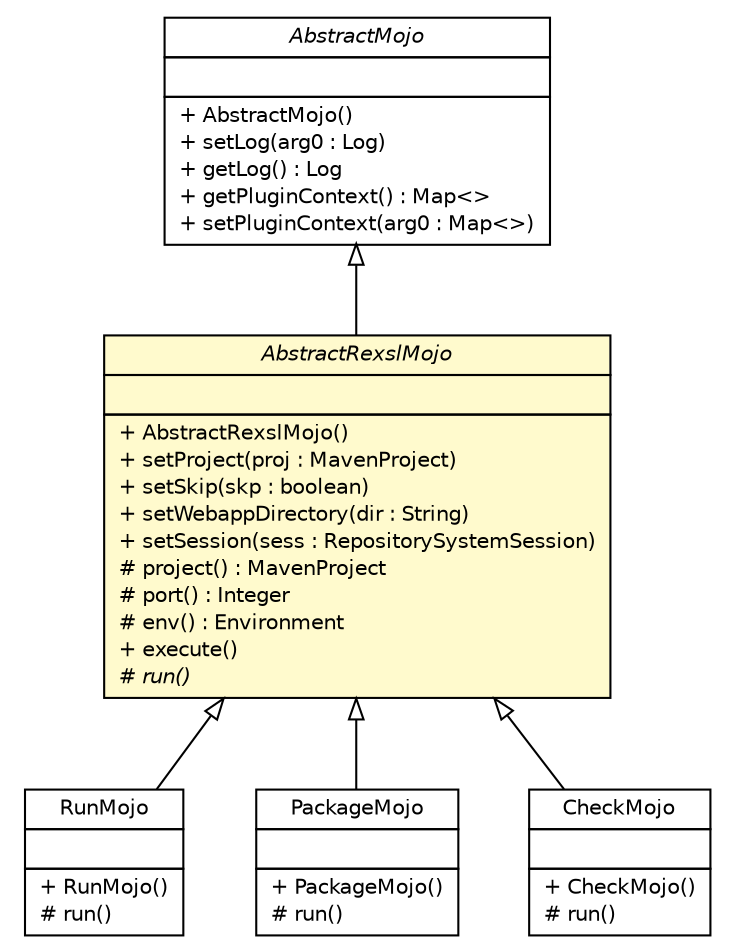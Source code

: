 #!/usr/local/bin/dot
#
# Class diagram 
# Generated by UMLGraph version 5.1 (http://www.umlgraph.org/)
#

digraph G {
	edge [fontname="Helvetica",fontsize=10,labelfontname="Helvetica",labelfontsize=10];
	node [fontname="Helvetica",fontsize=10,shape=plaintext];
	nodesep=0.25;
	ranksep=0.5;
	// com.rexsl.maven.RunMojo
	c217 [label=<<table title="com.rexsl.maven.RunMojo" border="0" cellborder="1" cellspacing="0" cellpadding="2" port="p" href="./RunMojo.html">
		<tr><td><table border="0" cellspacing="0" cellpadding="1">
<tr><td align="center" balign="center"> RunMojo </td></tr>
		</table></td></tr>
		<tr><td><table border="0" cellspacing="0" cellpadding="1">
<tr><td align="left" balign="left">  </td></tr>
		</table></td></tr>
		<tr><td><table border="0" cellspacing="0" cellpadding="1">
<tr><td align="left" balign="left"> + RunMojo() </td></tr>
<tr><td align="left" balign="left"> # run() </td></tr>
		</table></td></tr>
		</table>>, fontname="Helvetica", fontcolor="black", fontsize=10.0];
	// com.rexsl.maven.AbstractRexslMojo
	c218 [label=<<table title="com.rexsl.maven.AbstractRexslMojo" border="0" cellborder="1" cellspacing="0" cellpadding="2" port="p" bgcolor="lemonChiffon" href="./AbstractRexslMojo.html">
		<tr><td><table border="0" cellspacing="0" cellpadding="1">
<tr><td align="center" balign="center"><font face="Helvetica-Oblique"> AbstractRexslMojo </font></td></tr>
		</table></td></tr>
		<tr><td><table border="0" cellspacing="0" cellpadding="1">
<tr><td align="left" balign="left">  </td></tr>
		</table></td></tr>
		<tr><td><table border="0" cellspacing="0" cellpadding="1">
<tr><td align="left" balign="left"> + AbstractRexslMojo() </td></tr>
<tr><td align="left" balign="left"> + setProject(proj : MavenProject) </td></tr>
<tr><td align="left" balign="left"> + setSkip(skp : boolean) </td></tr>
<tr><td align="left" balign="left"> + setWebappDirectory(dir : String) </td></tr>
<tr><td align="left" balign="left"> + setSession(sess : RepositorySystemSession) </td></tr>
<tr><td align="left" balign="left"> # project() : MavenProject </td></tr>
<tr><td align="left" balign="left"> # port() : Integer </td></tr>
<tr><td align="left" balign="left"> # env() : Environment </td></tr>
<tr><td align="left" balign="left"> + execute() </td></tr>
<tr><td align="left" balign="left"><font face="Helvetica-Oblique" point-size="10.0"> # run() </font></td></tr>
		</table></td></tr>
		</table>>, fontname="Helvetica", fontcolor="black", fontsize=10.0];
	// com.rexsl.maven.PackageMojo
	c223 [label=<<table title="com.rexsl.maven.PackageMojo" border="0" cellborder="1" cellspacing="0" cellpadding="2" port="p" href="./PackageMojo.html">
		<tr><td><table border="0" cellspacing="0" cellpadding="1">
<tr><td align="center" balign="center"> PackageMojo </td></tr>
		</table></td></tr>
		<tr><td><table border="0" cellspacing="0" cellpadding="1">
<tr><td align="left" balign="left">  </td></tr>
		</table></td></tr>
		<tr><td><table border="0" cellspacing="0" cellpadding="1">
<tr><td align="left" balign="left"> + PackageMojo() </td></tr>
<tr><td align="left" balign="left"> # run() </td></tr>
		</table></td></tr>
		</table>>, fontname="Helvetica", fontcolor="black", fontsize=10.0];
	// com.rexsl.maven.CheckMojo
	c224 [label=<<table title="com.rexsl.maven.CheckMojo" border="0" cellborder="1" cellspacing="0" cellpadding="2" port="p" href="./CheckMojo.html">
		<tr><td><table border="0" cellspacing="0" cellpadding="1">
<tr><td align="center" balign="center"> CheckMojo </td></tr>
		</table></td></tr>
		<tr><td><table border="0" cellspacing="0" cellpadding="1">
<tr><td align="left" balign="left">  </td></tr>
		</table></td></tr>
		<tr><td><table border="0" cellspacing="0" cellpadding="1">
<tr><td align="left" balign="left"> + CheckMojo() </td></tr>
<tr><td align="left" balign="left"> # run() </td></tr>
		</table></td></tr>
		</table>>, fontname="Helvetica", fontcolor="black", fontsize=10.0];
	//com.rexsl.maven.RunMojo extends com.rexsl.maven.AbstractRexslMojo
	c218:p -> c217:p [dir=back,arrowtail=empty];
	//com.rexsl.maven.AbstractRexslMojo extends org.apache.maven.plugin.AbstractMojo
	c242:p -> c218:p [dir=back,arrowtail=empty];
	//com.rexsl.maven.PackageMojo extends com.rexsl.maven.AbstractRexslMojo
	c218:p -> c223:p [dir=back,arrowtail=empty];
	//com.rexsl.maven.CheckMojo extends com.rexsl.maven.AbstractRexslMojo
	c218:p -> c224:p [dir=back,arrowtail=empty];
	// org.apache.maven.plugin.AbstractMojo
	c242 [label=<<table title="org.apache.maven.plugin.AbstractMojo" border="0" cellborder="1" cellspacing="0" cellpadding="2" port="p" href="http://java.sun.com/j2se/1.4.2/docs/api/org/apache/maven/plugin/AbstractMojo.html">
		<tr><td><table border="0" cellspacing="0" cellpadding="1">
<tr><td align="center" balign="center"><font face="Helvetica-Oblique"> AbstractMojo </font></td></tr>
		</table></td></tr>
		<tr><td><table border="0" cellspacing="0" cellpadding="1">
<tr><td align="left" balign="left">  </td></tr>
		</table></td></tr>
		<tr><td><table border="0" cellspacing="0" cellpadding="1">
<tr><td align="left" balign="left"> + AbstractMojo() </td></tr>
<tr><td align="left" balign="left"> + setLog(arg0 : Log) </td></tr>
<tr><td align="left" balign="left"> + getLog() : Log </td></tr>
<tr><td align="left" balign="left"> + getPluginContext() : Map&lt;&gt; </td></tr>
<tr><td align="left" balign="left"> + setPluginContext(arg0 : Map&lt;&gt;) </td></tr>
		</table></td></tr>
		</table>>, fontname="Helvetica", fontcolor="black", fontsize=10.0];
}

